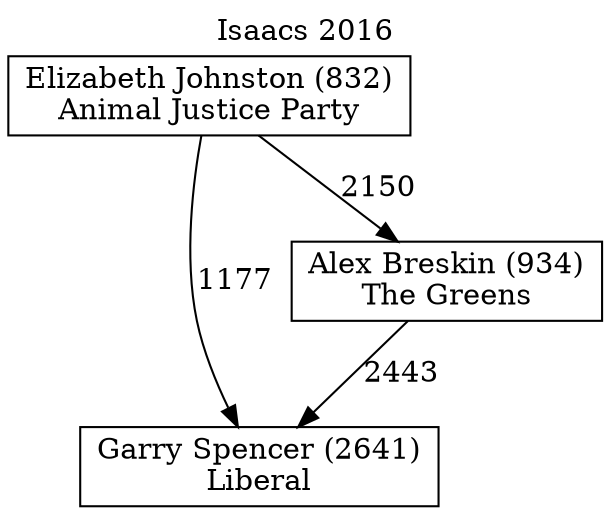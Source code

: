 // House preference flow
digraph "Garry Spencer (2641)_Isaacs_2016" {
	graph [label="Isaacs 2016" labelloc=t mclimit=10]
	node [shape=box]
	"Garry Spencer (2641)" [label="Garry Spencer (2641)
Liberal"]
	"Alex Breskin (934)" [label="Alex Breskin (934)
The Greens"]
	"Elizabeth Johnston (832)" [label="Elizabeth Johnston (832)
Animal Justice Party"]
	"Alex Breskin (934)" -> "Garry Spencer (2641)" [label=2443]
	"Elizabeth Johnston (832)" -> "Alex Breskin (934)" [label=2150]
	"Elizabeth Johnston (832)" -> "Garry Spencer (2641)" [label=1177]
}
